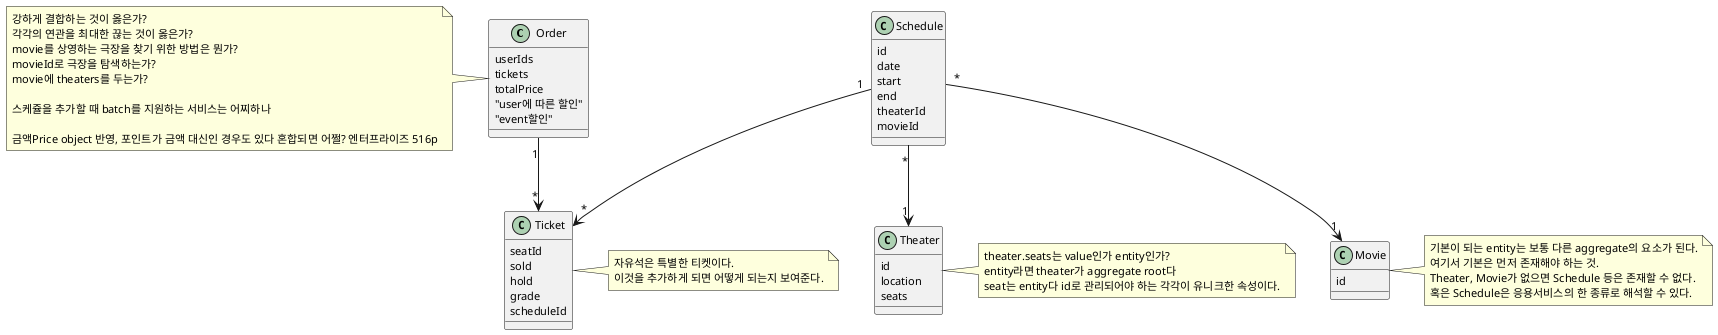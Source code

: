 @startuml title
skinparam shadowing false
skinparam defaultFontSize 11

class Order {
    userIds
    tickets
    totalPrice
    "user에 따른 할인"
    "event할인"
}

note left
강하게 결합하는 것이 옳은가?
각각의 연관을 최대한 끊는 것이 옳은가?
movie를 상영하는 극장을 찾기 위한 방법은 뭔가?
movieId로 극장을 탐색하는가?
movie에 theaters를 두는가?

스케쥴을 추가할 때 batch를 지원하는 서비스는 어찌하나

금액Price object 반영, 포인트가 금액 대신인 경우도 있다 혼합되면 어쩔? 엔터프라이즈 516p
end note

class Ticket{
    seatId
    sold
    hold
    grade
    scheduleId
}
note right
    자유석은 특별한 티켓이다.
    이것을 추가하게 되면 어떻게 되는지 보여준다.
end note

class Schedule{
    id
    date
    start
    end
    theaterId
    movieId
}

class Theater{
    id
    location
    seats
}
note right
theater.seats는 value인가 entity인가?
entity라면 theater가 aggregate root다
seat는 entity다 id로 관리되어야 하는 각각이 유니크한 속성이다.
end note

class Movie{
    id
}
note right
기본이 되는 entity는 보통 다른 aggregate의 요소가 된다.
여기서 기본은 먼저 존재해야 하는 것.
Theater, Movie가 없으면 Schedule 등은 존재할 수 없다.
혹은 Schedule은 응용서비스의 한 종류로 해석할 수 있다.
end note

Order "1" --> "*" Ticket
Schedule "1" --> "*" Ticket
Schedule "*" --> "1" Movie
Schedule "*" --> "1" Theater
@enduml
